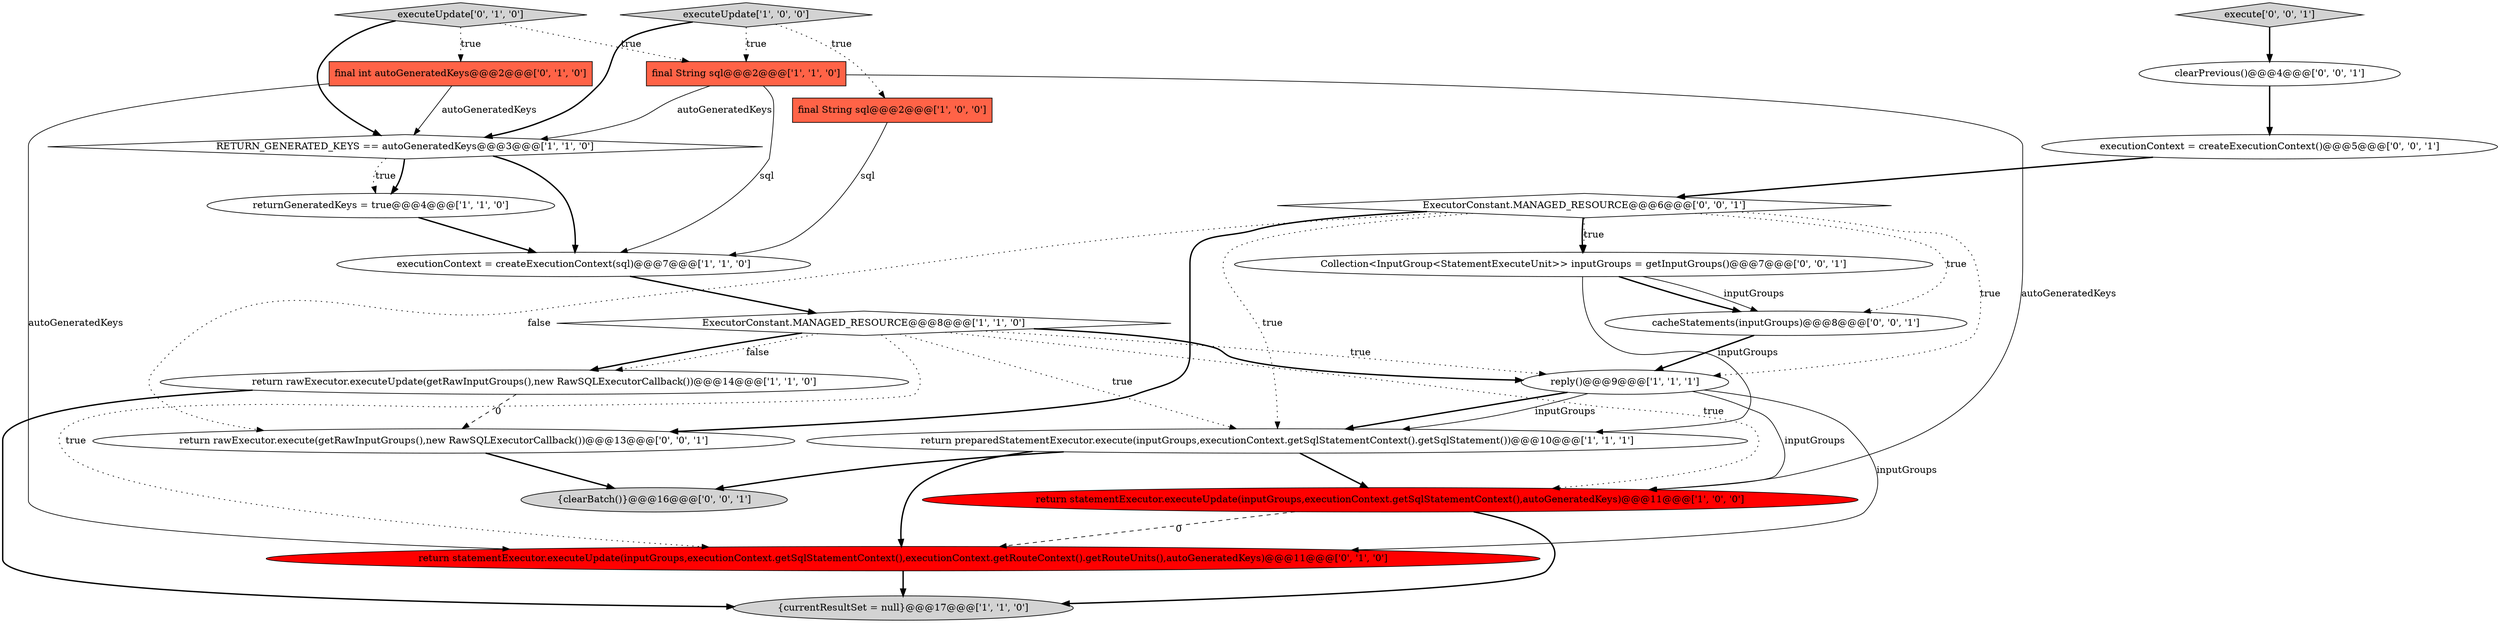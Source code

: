 digraph {
5 [style = filled, label = "returnGeneratedKeys = true@@@4@@@['1', '1', '0']", fillcolor = white, shape = ellipse image = "AAA0AAABBB1BBB"];
7 [style = filled, label = "ExecutorConstant.MANAGED_RESOURCE@@@8@@@['1', '1', '0']", fillcolor = white, shape = diamond image = "AAA0AAABBB1BBB"];
1 [style = filled, label = "RETURN_GENERATED_KEYS == autoGeneratedKeys@@@3@@@['1', '1', '0']", fillcolor = white, shape = diamond image = "AAA0AAABBB1BBB"];
18 [style = filled, label = "Collection<InputGroup<StatementExecuteUnit>> inputGroups = getInputGroups()@@@7@@@['0', '0', '1']", fillcolor = white, shape = ellipse image = "AAA0AAABBB3BBB"];
14 [style = filled, label = "executeUpdate['0', '1', '0']", fillcolor = lightgray, shape = diamond image = "AAA0AAABBB2BBB"];
3 [style = filled, label = "final String sql@@@2@@@['1', '1', '0']", fillcolor = tomato, shape = box image = "AAA0AAABBB1BBB"];
15 [style = filled, label = "clearPrevious()@@@4@@@['0', '0', '1']", fillcolor = white, shape = ellipse image = "AAA0AAABBB3BBB"];
0 [style = filled, label = "final String sql@@@2@@@['1', '0', '0']", fillcolor = tomato, shape = box image = "AAA0AAABBB1BBB"];
13 [style = filled, label = "return statementExecutor.executeUpdate(inputGroups,executionContext.getSqlStatementContext(),executionContext.getRouteContext().getRouteUnits(),autoGeneratedKeys)@@@11@@@['0', '1', '0']", fillcolor = red, shape = ellipse image = "AAA1AAABBB2BBB"];
19 [style = filled, label = "executionContext = createExecutionContext()@@@5@@@['0', '0', '1']", fillcolor = white, shape = ellipse image = "AAA0AAABBB3BBB"];
2 [style = filled, label = "return preparedStatementExecutor.execute(inputGroups,executionContext.getSqlStatementContext().getSqlStatement())@@@10@@@['1', '1', '1']", fillcolor = white, shape = ellipse image = "AAA0AAABBB1BBB"];
9 [style = filled, label = "executeUpdate['1', '0', '0']", fillcolor = lightgray, shape = diamond image = "AAA0AAABBB1BBB"];
20 [style = filled, label = "return rawExecutor.execute(getRawInputGroups(),new RawSQLExecutorCallback())@@@13@@@['0', '0', '1']", fillcolor = white, shape = ellipse image = "AAA0AAABBB3BBB"];
4 [style = filled, label = "reply()@@@9@@@['1', '1', '1']", fillcolor = white, shape = ellipse image = "AAA0AAABBB1BBB"];
22 [style = filled, label = "{clearBatch()}@@@16@@@['0', '0', '1']", fillcolor = lightgray, shape = ellipse image = "AAA0AAABBB3BBB"];
6 [style = filled, label = "return statementExecutor.executeUpdate(inputGroups,executionContext.getSqlStatementContext(),autoGeneratedKeys)@@@11@@@['1', '0', '0']", fillcolor = red, shape = ellipse image = "AAA1AAABBB1BBB"];
21 [style = filled, label = "cacheStatements(inputGroups)@@@8@@@['0', '0', '1']", fillcolor = white, shape = ellipse image = "AAA0AAABBB3BBB"];
17 [style = filled, label = "ExecutorConstant.MANAGED_RESOURCE@@@6@@@['0', '0', '1']", fillcolor = white, shape = diamond image = "AAA0AAABBB3BBB"];
8 [style = filled, label = "executionContext = createExecutionContext(sql)@@@7@@@['1', '1', '0']", fillcolor = white, shape = ellipse image = "AAA0AAABBB1BBB"];
10 [style = filled, label = "return rawExecutor.executeUpdate(getRawInputGroups(),new RawSQLExecutorCallback())@@@14@@@['1', '1', '0']", fillcolor = white, shape = ellipse image = "AAA0AAABBB1BBB"];
11 [style = filled, label = "{currentResultSet = null}@@@17@@@['1', '1', '0']", fillcolor = lightgray, shape = ellipse image = "AAA0AAABBB1BBB"];
12 [style = filled, label = "final int autoGeneratedKeys@@@2@@@['0', '1', '0']", fillcolor = tomato, shape = box image = "AAA0AAABBB2BBB"];
16 [style = filled, label = "execute['0', '0', '1']", fillcolor = lightgray, shape = diamond image = "AAA0AAABBB3BBB"];
1->5 [style = bold, label=""];
18->21 [style = solid, label="inputGroups"];
7->2 [style = dotted, label="true"];
5->8 [style = bold, label=""];
7->6 [style = dotted, label="true"];
4->2 [style = solid, label="inputGroups"];
3->8 [style = solid, label="sql"];
16->15 [style = bold, label=""];
9->0 [style = dotted, label="true"];
1->8 [style = bold, label=""];
14->12 [style = dotted, label="true"];
17->18 [style = dotted, label="true"];
7->10 [style = bold, label=""];
2->6 [style = bold, label=""];
17->4 [style = dotted, label="true"];
7->13 [style = dotted, label="true"];
12->1 [style = solid, label="autoGeneratedKeys"];
3->6 [style = solid, label="autoGeneratedKeys"];
4->6 [style = solid, label="inputGroups"];
4->2 [style = bold, label=""];
7->4 [style = bold, label=""];
19->17 [style = bold, label=""];
15->19 [style = bold, label=""];
13->11 [style = bold, label=""];
14->1 [style = bold, label=""];
8->7 [style = bold, label=""];
20->22 [style = bold, label=""];
2->13 [style = bold, label=""];
18->2 [style = solid, label="inputGroups"];
10->11 [style = bold, label=""];
6->13 [style = dashed, label="0"];
12->13 [style = solid, label="autoGeneratedKeys"];
6->11 [style = bold, label=""];
7->4 [style = dotted, label="true"];
14->3 [style = dotted, label="true"];
0->8 [style = solid, label="sql"];
3->1 [style = solid, label="autoGeneratedKeys"];
7->10 [style = dotted, label="false"];
10->20 [style = dashed, label="0"];
17->2 [style = dotted, label="true"];
21->4 [style = bold, label=""];
18->21 [style = bold, label=""];
9->1 [style = bold, label=""];
2->22 [style = bold, label=""];
17->21 [style = dotted, label="true"];
1->5 [style = dotted, label="true"];
4->13 [style = solid, label="inputGroups"];
9->3 [style = dotted, label="true"];
17->18 [style = bold, label=""];
17->20 [style = bold, label=""];
17->20 [style = dotted, label="false"];
}
